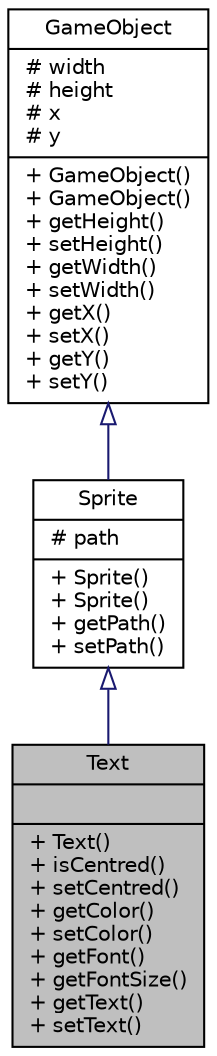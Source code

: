 digraph "Text"
{
  edge [fontname="Helvetica",fontsize="10",labelfontname="Helvetica",labelfontsize="10"];
  node [fontname="Helvetica",fontsize="10",shape=record];
  Node0 [label="{Text\n||+ Text()\l+ isCentred()\l+ setCentred()\l+ getColor()\l+ setColor()\l+ getFont()\l+ getFontSize()\l+ getText()\l+ setText()\l}",height=0.2,width=0.4,color="black", fillcolor="grey75", style="filled", fontcolor="black"];
  Node1 -> Node0 [dir="back",color="midnightblue",fontsize="10",style="solid",arrowtail="onormal",fontname="Helvetica"];
  Node1 [label="{Sprite\n|# path\l|+ Sprite()\l+ Sprite()\l+ getPath()\l+ setPath()\l}",height=0.2,width=0.4,color="black", fillcolor="white", style="filled",URL="$class_sprite.html"];
  Node2 -> Node1 [dir="back",color="midnightblue",fontsize="10",style="solid",arrowtail="onormal",fontname="Helvetica"];
  Node2 [label="{GameObject\n|# width\l# height\l# x\l# y\l|+ GameObject()\l+ GameObject()\l+ getHeight()\l+ setHeight()\l+ getWidth()\l+ setWidth()\l+ getX()\l+ setX()\l+ getY()\l+ setY()\l}",height=0.2,width=0.4,color="black", fillcolor="white", style="filled",URL="$class_game_object.html"];
}
